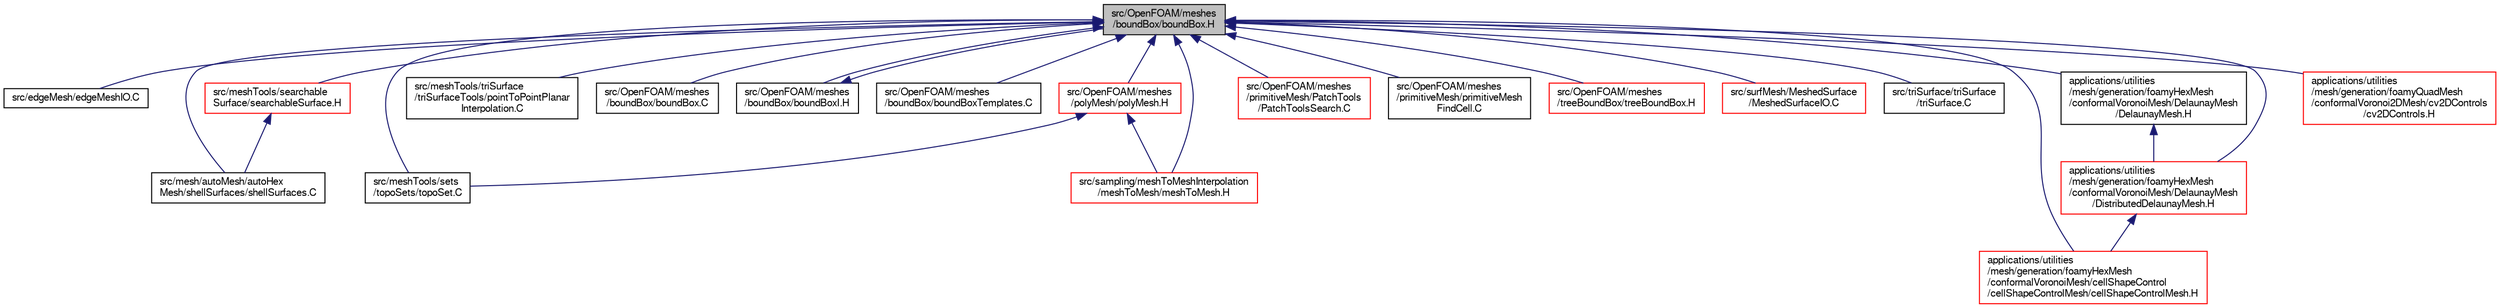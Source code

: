 digraph "src/OpenFOAM/meshes/boundBox/boundBox.H"
{
  bgcolor="transparent";
  edge [fontname="FreeSans",fontsize="10",labelfontname="FreeSans",labelfontsize="10"];
  node [fontname="FreeSans",fontsize="10",shape=record];
  Node146 [label="src/OpenFOAM/meshes\l/boundBox/boundBox.H",height=0.2,width=0.4,color="black", fillcolor="grey75", style="filled", fontcolor="black"];
  Node146 -> Node147 [dir="back",color="midnightblue",fontsize="10",style="solid",fontname="FreeSans"];
  Node147 [label="src/edgeMesh/edgeMeshIO.C",height=0.2,width=0.4,color="black",URL="$a00959.html"];
  Node146 -> Node148 [dir="back",color="midnightblue",fontsize="10",style="solid",fontname="FreeSans"];
  Node148 [label="src/mesh/autoMesh/autoHex\lMesh/shellSurfaces/shellSurfaces.C",height=0.2,width=0.4,color="black",URL="$a06965.html"];
  Node146 -> Node149 [dir="back",color="midnightblue",fontsize="10",style="solid",fontname="FreeSans"];
  Node149 [label="src/meshTools/searchable\lSurface/searchableSurface.H",height=0.2,width=0.4,color="red",URL="$a07820.html"];
  Node149 -> Node148 [dir="back",color="midnightblue",fontsize="10",style="solid",fontname="FreeSans"];
  Node146 -> Node576 [dir="back",color="midnightblue",fontsize="10",style="solid",fontname="FreeSans"];
  Node576 [label="src/meshTools/sets\l/topoSets/topoSet.C",height=0.2,width=0.4,color="black",URL="$a39575.html"];
  Node146 -> Node577 [dir="back",color="midnightblue",fontsize="10",style="solid",fontname="FreeSans"];
  Node577 [label="src/meshTools/triSurface\l/triSurfaceTools/pointToPointPlanar\lInterpolation.C",height=0.2,width=0.4,color="black",URL="$a08252.html"];
  Node146 -> Node578 [dir="back",color="midnightblue",fontsize="10",style="solid",fontname="FreeSans"];
  Node578 [label="src/OpenFOAM/meshes\l/boundBox/boundBox.C",height=0.2,width=0.4,color="black",URL="$a11105.html"];
  Node146 -> Node579 [dir="back",color="midnightblue",fontsize="10",style="solid",fontname="FreeSans"];
  Node579 [label="src/OpenFOAM/meshes\l/boundBox/boundBoxI.H",height=0.2,width=0.4,color="black",URL="$a11111.html"];
  Node579 -> Node146 [dir="back",color="midnightblue",fontsize="10",style="solid",fontname="FreeSans"];
  Node146 -> Node580 [dir="back",color="midnightblue",fontsize="10",style="solid",fontname="FreeSans"];
  Node580 [label="src/OpenFOAM/meshes\l/boundBox/boundBoxTemplates.C",height=0.2,width=0.4,color="black",URL="$a11114.html"];
  Node146 -> Node581 [dir="back",color="midnightblue",fontsize="10",style="solid",fontname="FreeSans"];
  Node581 [label="src/OpenFOAM/meshes\l/polyMesh/polyMesh.H",height=0.2,width=0.4,color="red",URL="$a11630.html"];
  Node581 -> Node576 [dir="back",color="midnightblue",fontsize="10",style="solid",fontname="FreeSans"];
  Node581 -> Node422 [dir="back",color="midnightblue",fontsize="10",style="solid",fontname="FreeSans"];
  Node422 [label="src/sampling/meshToMeshInterpolation\l/meshToMesh/meshToMesh.H",height=0.2,width=0.4,color="red",URL="$a14555.html"];
  Node146 -> Node2811 [dir="back",color="midnightblue",fontsize="10",style="solid",fontname="FreeSans"];
  Node2811 [label="src/OpenFOAM/meshes\l/primitiveMesh/PatchTools\l/PatchToolsSearch.C",height=0.2,width=0.4,color="red",URL="$a11870.html",tooltip="Searching and marking zones of the patch. "];
  Node146 -> Node2812 [dir="back",color="midnightblue",fontsize="10",style="solid",fontname="FreeSans"];
  Node2812 [label="src/OpenFOAM/meshes\l/primitiveMesh/primitiveMesh\lFindCell.C",height=0.2,width=0.4,color="black",URL="$a11933.html"];
  Node146 -> Node2813 [dir="back",color="midnightblue",fontsize="10",style="solid",fontname="FreeSans"];
  Node2813 [label="src/OpenFOAM/meshes\l/treeBoundBox/treeBoundBox.H",height=0.2,width=0.4,color="red",URL="$a12128.html"];
  Node146 -> Node422 [dir="back",color="midnightblue",fontsize="10",style="solid",fontname="FreeSans"];
  Node146 -> Node2887 [dir="back",color="midnightblue",fontsize="10",style="solid",fontname="FreeSans"];
  Node2887 [label="src/surfMesh/MeshedSurface\l/MeshedSurfaceIO.C",height=0.2,width=0.4,color="red",URL="$a15047.html"];
  Node146 -> Node2888 [dir="back",color="midnightblue",fontsize="10",style="solid",fontname="FreeSans"];
  Node2888 [label="src/triSurface/triSurface\l/triSurface.C",height=0.2,width=0.4,color="black",URL="$a17021.html"];
  Node146 -> Node553 [dir="back",color="midnightblue",fontsize="10",style="solid",fontname="FreeSans"];
  Node553 [label="applications/utilities\l/mesh/generation/foamyHexMesh\l/conformalVoronoiMesh/cellShapeControl\l/cellShapeControlMesh/cellShapeControlMesh.H",height=0.2,width=0.4,color="red",URL="$a18062.html"];
  Node146 -> Node2874 [dir="back",color="midnightblue",fontsize="10",style="solid",fontname="FreeSans"];
  Node2874 [label="applications/utilities\l/mesh/generation/foamyHexMesh\l/conformalVoronoiMesh/DelaunayMesh\l/DelaunayMesh.H",height=0.2,width=0.4,color="black",URL="$a18293.html"];
  Node2874 -> Node2104 [dir="back",color="midnightblue",fontsize="10",style="solid",fontname="FreeSans"];
  Node2104 [label="applications/utilities\l/mesh/generation/foamyHexMesh\l/conformalVoronoiMesh/DelaunayMesh\l/DistributedDelaunayMesh.H",height=0.2,width=0.4,color="red",URL="$a18305.html"];
  Node2104 -> Node553 [dir="back",color="midnightblue",fontsize="10",style="solid",fontname="FreeSans"];
  Node146 -> Node2104 [dir="back",color="midnightblue",fontsize="10",style="solid",fontname="FreeSans"];
  Node146 -> Node2889 [dir="back",color="midnightblue",fontsize="10",style="solid",fontname="FreeSans"];
  Node2889 [label="applications/utilities\l/mesh/generation/foamyQuadMesh\l/conformalVoronoi2DMesh/cv2DControls\l/cv2DControls.H",height=0.2,width=0.4,color="red",URL="$a18452.html"];
}
